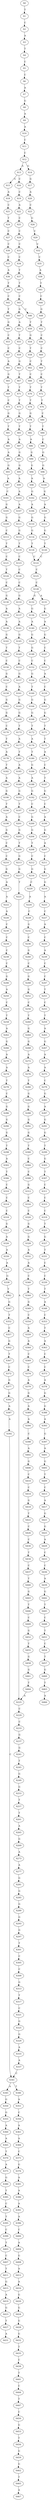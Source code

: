 strict digraph  {
	S0 -> S1 [ label = T ];
	S1 -> S2 [ label = C ];
	S2 -> S3 [ label = A ];
	S3 -> S4 [ label = T ];
	S4 -> S5 [ label = C ];
	S5 -> S6 [ label = C ];
	S6 -> S7 [ label = A ];
	S7 -> S8 [ label = G ];
	S8 -> S9 [ label = A ];
	S9 -> S10 [ label = A ];
	S10 -> S11 [ label = C ];
	S11 -> S12 [ label = C ];
	S12 -> S13 [ label = A ];
	S12 -> S14 [ label = G ];
	S13 -> S15 [ label = G ];
	S13 -> S16 [ label = C ];
	S14 -> S17 [ label = G ];
	S15 -> S18 [ label = A ];
	S16 -> S19 [ label = C ];
	S17 -> S20 [ label = A ];
	S18 -> S21 [ label = C ];
	S19 -> S22 [ label = A ];
	S20 -> S23 [ label = C ];
	S21 -> S24 [ label = T ];
	S22 -> S25 [ label = C ];
	S23 -> S26 [ label = G ];
	S24 -> S27 [ label = C ];
	S25 -> S28 [ label = C ];
	S26 -> S29 [ label = C ];
	S27 -> S30 [ label = C ];
	S28 -> S31 [ label = C ];
	S29 -> S32 [ label = C ];
	S30 -> S33 [ label = C ];
	S31 -> S34 [ label = C ];
	S32 -> S35 [ label = C ];
	S33 -> S36 [ label = A ];
	S34 -> S37 [ label = T ];
	S35 -> S38 [ label = A ];
	S36 -> S39 [ label = T ];
	S37 -> S40 [ label = T ];
	S38 -> S41 [ label = T ];
	S39 -> S42 [ label = C ];
	S40 -> S43 [ label = C ];
	S41 -> S44 [ label = C ];
	S42 -> S45 [ label = T ];
	S43 -> S46 [ label = C ];
	S43 -> S47 [ label = G ];
	S44 -> S48 [ label = G ];
	S45 -> S49 [ label = G ];
	S46 -> S50 [ label = T ];
	S47 -> S51 [ label = A ];
	S48 -> S52 [ label = T ];
	S49 -> S53 [ label = C ];
	S50 -> S54 [ label = G ];
	S51 -> S55 [ label = T ];
	S52 -> S56 [ label = C ];
	S53 -> S57 [ label = C ];
	S54 -> S58 [ label = T ];
	S55 -> S59 [ label = C ];
	S56 -> S60 [ label = C ];
	S57 -> S61 [ label = A ];
	S58 -> S62 [ label = C ];
	S59 -> S63 [ label = G ];
	S60 -> S64 [ label = T ];
	S61 -> S65 [ label = G ];
	S62 -> S66 [ label = C ];
	S63 -> S67 [ label = T ];
	S64 -> S68 [ label = C ];
	S65 -> S69 [ label = T ];
	S66 -> S70 [ label = T ];
	S67 -> S71 [ label = T ];
	S68 -> S72 [ label = T ];
	S69 -> S73 [ label = C ];
	S70 -> S74 [ label = T ];
	S71 -> S75 [ label = T ];
	S72 -> S76 [ label = T ];
	S73 -> S77 [ label = G ];
	S74 -> S78 [ label = G ];
	S75 -> S79 [ label = G ];
	S76 -> S80 [ label = C ];
	S77 -> S81 [ label = T ];
	S78 -> S82 [ label = T ];
	S79 -> S83 [ label = T ];
	S80 -> S84 [ label = T ];
	S81 -> S85 [ label = A ];
	S82 -> S86 [ label = A ];
	S83 -> S87 [ label = A ];
	S84 -> S88 [ label = C ];
	S85 -> S89 [ label = A ];
	S86 -> S90 [ label = G ];
	S87 -> S91 [ label = G ];
	S88 -> S92 [ label = G ];
	S89 -> S93 [ label = G ];
	S90 -> S94 [ label = G ];
	S91 -> S95 [ label = G ];
	S92 -> S96 [ label = G ];
	S93 -> S97 [ label = A ];
	S94 -> S98 [ label = A ];
	S95 -> S99 [ label = A ];
	S96 -> S100 [ label = A ];
	S97 -> S101 [ label = C ];
	S98 -> S102 [ label = G ];
	S99 -> S103 [ label = A ];
	S100 -> S104 [ label = G ];
	S101 -> S105 [ label = G ];
	S102 -> S106 [ label = A ];
	S103 -> S107 [ label = A ];
	S104 -> S108 [ label = A ];
	S105 -> S109 [ label = G ];
	S106 -> S110 [ label = G ];
	S107 -> S111 [ label = G ];
	S108 -> S112 [ label = G ];
	S109 -> S113 [ label = C ];
	S110 -> S114 [ label = G ];
	S111 -> S115 [ label = G ];
	S112 -> S116 [ label = G ];
	S113 -> S117 [ label = T ];
	S114 -> S118 [ label = T ];
	S115 -> S119 [ label = T ];
	S116 -> S120 [ label = T ];
	S117 -> S121 [ label = C ];
	S118 -> S122 [ label = C ];
	S119 -> S123 [ label = C ];
	S120 -> S122 [ label = C ];
	S121 -> S124 [ label = T ];
	S122 -> S125 [ label = C ];
	S123 -> S126 [ label = C ];
	S124 -> S127 [ label = C ];
	S125 -> S128 [ label = C ];
	S126 -> S129 [ label = C ];
	S127 -> S130 [ label = G ];
	S128 -> S131 [ label = A ];
	S128 -> S132 [ label = G ];
	S129 -> S133 [ label = G ];
	S130 -> S134 [ label = A ];
	S131 -> S135 [ label = G ];
	S132 -> S136 [ label = G ];
	S133 -> S137 [ label = A ];
	S134 -> S138 [ label = A ];
	S135 -> S139 [ label = A ];
	S136 -> S140 [ label = A ];
	S137 -> S141 [ label = A ];
	S138 -> S142 [ label = G ];
	S139 -> S143 [ label = G ];
	S140 -> S144 [ label = G ];
	S141 -> S145 [ label = G ];
	S142 -> S146 [ label = T ];
	S143 -> S147 [ label = C ];
	S144 -> S148 [ label = G ];
	S145 -> S149 [ label = T ];
	S146 -> S150 [ label = C ];
	S147 -> S151 [ label = C ];
	S148 -> S152 [ label = C ];
	S149 -> S153 [ label = C ];
	S150 -> S154 [ label = G ];
	S151 -> S155 [ label = A ];
	S152 -> S156 [ label = G ];
	S153 -> S157 [ label = G ];
	S154 -> S158 [ label = C ];
	S155 -> S159 [ label = C ];
	S156 -> S160 [ label = T ];
	S157 -> S161 [ label = A ];
	S158 -> S162 [ label = G ];
	S159 -> S163 [ label = G ];
	S160 -> S164 [ label = G ];
	S161 -> S165 [ label = G ];
	S162 -> S166 [ label = G ];
	S163 -> S167 [ label = G ];
	S164 -> S168 [ label = G ];
	S165 -> S169 [ label = G ];
	S166 -> S170 [ label = C ];
	S167 -> S171 [ label = T ];
	S168 -> S172 [ label = T ];
	S169 -> S173 [ label = T ];
	S170 -> S174 [ label = T ];
	S171 -> S175 [ label = T ];
	S172 -> S176 [ label = A ];
	S173 -> S177 [ label = A ];
	S174 -> S178 [ label = A ];
	S175 -> S179 [ label = A ];
	S176 -> S180 [ label = T ];
	S177 -> S181 [ label = T ];
	S178 -> S182 [ label = T ];
	S179 -> S183 [ label = C ];
	S180 -> S184 [ label = G ];
	S181 -> S185 [ label = A ];
	S182 -> S186 [ label = A ];
	S183 -> S187 [ label = T ];
	S184 -> S188 [ label = A ];
	S185 -> S189 [ label = A ];
	S186 -> S190 [ label = G ];
	S187 -> S191 [ label = G ];
	S188 -> S192 [ label = G ];
	S189 -> S193 [ label = G ];
	S190 -> S194 [ label = T ];
	S191 -> S195 [ label = C ];
	S192 -> S196 [ label = C ];
	S193 -> S197 [ label = T ];
	S194 -> S198 [ label = A ];
	S195 -> S199 [ label = A ];
	S196 -> S200 [ label = G ];
	S197 -> S201 [ label = C ];
	S198 -> S202 [ label = G ];
	S199 -> S203 [ label = G ];
	S200 -> S204 [ label = G ];
	S201 -> S205 [ label = G ];
	S202 -> S206 [ label = C ];
	S203 -> S207 [ label = A ];
	S204 -> S208 [ label = T ];
	S205 -> S209 [ label = T ];
	S206 -> S210 [ label = C ];
	S207 -> S211 [ label = C ];
	S208 -> S212 [ label = C ];
	S209 -> S213 [ label = G ];
	S210 -> S214 [ label = G ];
	S211 -> S215 [ label = G ];
	S212 -> S216 [ label = G ];
	S213 -> S217 [ label = G ];
	S214 -> S218 [ label = A ];
	S215 -> S219 [ label = G ];
	S216 -> S220 [ label = C ];
	S217 -> S221 [ label = T ];
	S218 -> S222 [ label = A ];
	S219 -> S223 [ label = A ];
	S220 -> S224 [ label = A ];
	S221 -> S225 [ label = A ];
	S222 -> S226 [ label = A ];
	S223 -> S227 [ label = C ];
	S224 -> S228 [ label = C ];
	S225 -> S229 [ label = C ];
	S226 -> S230 [ label = C ];
	S227 -> S231 [ label = A ];
	S228 -> S232 [ label = G ];
	S229 -> S233 [ label = C ];
	S230 -> S234 [ label = C ];
	S231 -> S235 [ label = C ];
	S232 -> S236 [ label = C ];
	S233 -> S237 [ label = G ];
	S234 -> S238 [ label = C ];
	S235 -> S239 [ label = A ];
	S236 -> S240 [ label = G ];
	S237 -> S241 [ label = G ];
	S238 -> S242 [ label = C ];
	S239 -> S243 [ label = C ];
	S240 -> S244 [ label = C ];
	S241 -> S245 [ label = T ];
	S242 -> S246 [ label = G ];
	S243 -> S247 [ label = C ];
	S244 -> S248 [ label = G ];
	S245 -> S249 [ label = G ];
	S246 -> S250 [ label = A ];
	S247 -> S251 [ label = T ];
	S248 -> S252 [ label = G ];
	S249 -> S253 [ label = G ];
	S250 -> S254 [ label = C ];
	S251 -> S255 [ label = C ];
	S252 -> S256 [ label = C ];
	S253 -> S257 [ label = T ];
	S254 -> S258 [ label = T ];
	S255 -> S259 [ label = T ];
	S256 -> S260 [ label = T ];
	S257 -> S261 [ label = T ];
	S258 -> S262 [ label = A ];
	S259 -> S263 [ label = A ];
	S260 -> S264 [ label = G ];
	S261 -> S265 [ label = A ];
	S262 -> S266 [ label = G ];
	S263 -> S267 [ label = G ];
	S264 -> S268 [ label = G ];
	S265 -> S269 [ label = G ];
	S266 -> S270 [ label = A ];
	S267 -> S271 [ label = A ];
	S268 -> S272 [ label = A ];
	S269 -> S273 [ label = A ];
	S270 -> S274 [ label = A ];
	S271 -> S275 [ label = A ];
	S272 -> S276 [ label = A ];
	S273 -> S277 [ label = A ];
	S274 -> S278 [ label = T ];
	S275 -> S279 [ label = C ];
	S276 -> S280 [ label = T ];
	S277 -> S281 [ label = G ];
	S278 -> S282 [ label = C ];
	S279 -> S283 [ label = G ];
	S280 -> S284 [ label = G ];
	S281 -> S285 [ label = G ];
	S282 -> S286 [ label = G ];
	S283 -> S287 [ label = A ];
	S284 -> S288 [ label = G ];
	S285 -> S289 [ label = G ];
	S286 -> S290 [ label = G ];
	S287 -> S291 [ label = G ];
	S288 -> S292 [ label = G ];
	S289 -> S293 [ label = G ];
	S290 -> S294 [ label = G ];
	S291 -> S295 [ label = G ];
	S292 -> S296 [ label = G ];
	S293 -> S297 [ label = G ];
	S294 -> S298 [ label = T ];
	S295 -> S299 [ label = T ];
	S296 -> S300 [ label = T ];
	S297 -> S301 [ label = T ];
	S298 -> S302 [ label = A ];
	S299 -> S303 [ label = G ];
	S300 -> S304 [ label = C ];
	S301 -> S305 [ label = C ];
	S302 -> S306 [ label = T ];
	S303 -> S307 [ label = T ];
	S304 -> S308 [ label = C ];
	S305 -> S309 [ label = C ];
	S306 -> S310 [ label = C ];
	S307 -> S311 [ label = C ];
	S308 -> S312 [ label = G ];
	S309 -> S313 [ label = G ];
	S310 -> S314 [ label = C ];
	S311 -> S315 [ label = C ];
	S312 -> S316 [ label = C ];
	S313 -> S317 [ label = T ];
	S314 -> S318 [ label = C ];
	S315 -> S319 [ label = C ];
	S316 -> S320 [ label = C ];
	S317 -> S321 [ label = C ];
	S318 -> S322 [ label = G ];
	S319 -> S323 [ label = T ];
	S320 -> S324 [ label = G ];
	S321 -> S325 [ label = G ];
	S322 -> S326 [ label = A ];
	S323 -> S327 [ label = G ];
	S324 -> S328 [ label = G ];
	S325 -> S329 [ label = G ];
	S326 -> S330 [ label = A ];
	S327 -> S331 [ label = T ];
	S328 -> S332 [ label = A ];
	S329 -> S333 [ label = A ];
	S330 -> S334 [ label = A ];
	S331 -> S335 [ label = C ];
	S332 -> S336 [ label = A ];
	S333 -> S337 [ label = A ];
	S334 -> S338 [ label = G ];
	S335 -> S339 [ label = C ];
	S336 -> S340 [ label = C ];
	S337 -> S341 [ label = C ];
	S338 -> S342 [ label = T ];
	S339 -> S343 [ label = T ];
	S340 -> S344 [ label = T ];
	S341 -> S345 [ label = A ];
	S341 -> S346 [ label = T ];
	S342 -> S347 [ label = G ];
	S343 -> S348 [ label = A ];
	S344 -> S349 [ label = G ];
	S345 -> S350 [ label = G ];
	S346 -> S351 [ label = A ];
	S347 -> S352 [ label = T ];
	S348 -> S353 [ label = C ];
	S349 -> S354 [ label = C ];
	S350 -> S355 [ label = G ];
	S351 -> S356 [ label = C ];
	S352 -> S357 [ label = C ];
	S353 -> S358 [ label = T ];
	S354 -> S359 [ label = A ];
	S355 -> S360 [ label = A ];
	S356 -> S361 [ label = A ];
	S357 -> S362 [ label = G ];
	S358 -> S363 [ label = A ];
	S359 -> S364 [ label = A ];
	S360 -> S365 [ label = A ];
	S361 -> S366 [ label = A ];
	S362 -> S367 [ label = T ];
	S363 -> S368 [ label = C ];
	S364 -> S369 [ label = C ];
	S365 -> S370 [ label = T ];
	S366 -> S371 [ label = C ];
	S367 -> S372 [ label = C ];
	S368 -> S373 [ label = C ];
	S369 -> S374 [ label = C ];
	S370 -> S375 [ label = A ];
	S371 -> S376 [ label = G ];
	S372 -> S377 [ label = G ];
	S373 -> S378 [ label = A ];
	S374 -> S379 [ label = A ];
	S375 -> S380 [ label = G ];
	S376 -> S381 [ label = A ];
	S377 -> S382 [ label = G ];
	S378 -> S383 [ label = G ];
	S379 -> S384 [ label = G ];
	S380 -> S385 [ label = T ];
	S381 -> S386 [ label = A ];
	S382 -> S387 [ label = A ];
	S383 -> S388 [ label = G ];
	S384 -> S389 [ label = A ];
	S385 -> S390 [ label = C ];
	S386 -> S391 [ label = A ];
	S387 -> S392 [ label = A ];
	S388 -> S393 [ label = A ];
	S389 -> S394 [ label = A ];
	S390 -> S395 [ label = T ];
	S391 -> S396 [ label = A ];
	S392 -> S341 [ label = C ];
	S393 -> S397 [ label = G ];
	S394 -> S398 [ label = C ];
	S395 -> S399 [ label = C ];
	S396 -> S400 [ label = C ];
	S397 -> S401 [ label = A ];
	S398 -> S402 [ label = A ];
	S399 -> S403 [ label = T ];
	S400 -> S404 [ label = A ];
	S401 -> S405 [ label = G ];
	S402 -> S406 [ label = G ];
	S403 -> S407 [ label = C ];
	S404 -> S408 [ label = G ];
	S405 -> S409 [ label = T ];
	S406 -> S410 [ label = C ];
	S407 -> S411 [ label = T ];
	S408 -> S412 [ label = A ];
	S409 -> S413 [ label = C ];
	S410 -> S414 [ label = C ];
	S411 -> S415 [ label = G ];
	S412 -> S416 [ label = A ];
	S413 -> S417 [ label = A ];
	S414 -> S418 [ label = G ];
	S415 -> S419 [ label = A ];
	S416 -> S420 [ label = G ];
	S417 -> S421 [ label = G ];
	S418 -> S422 [ label = T ];
	S419 -> S423 [ label = G ];
	S420 -> S424 [ label = G ];
	S421 -> S425 [ label = G ];
	S422 -> S426 [ label = C ];
	S423 -> S427 [ label = T ];
	S424 -> S428 [ label = G ];
	S425 -> S429 [ label = A ];
	S426 -> S430 [ label = C ];
	S427 -> S431 [ label = A ];
	S428 -> S432 [ label = G ];
	S429 -> S433 [ label = C ];
	S430 -> S434 [ label = T ];
	S432 -> S435 [ label = T ];
	S433 -> S436 [ label = C ];
	S434 -> S437 [ label = C ];
	S435 -> S438 [ label = C ];
	S436 -> S439 [ label = A ];
	S437 -> S440 [ label = T ];
	S438 -> S441 [ label = T ];
	S439 -> S442 [ label = G ];
	S440 -> S443 [ label = G ];
	S441 -> S444 [ label = C ];
	S442 -> S445 [ label = T ];
	S443 -> S446 [ label = T ];
	S444 -> S447 [ label = T ];
	S445 -> S448 [ label = C ];
	S446 -> S449 [ label = C ];
	S447 -> S450 [ label = C ];
	S448 -> S451 [ label = T ];
	S449 -> S452 [ label = G ];
	S450 -> S453 [ label = G ];
	S451 -> S454 [ label = C ];
	S452 -> S455 [ label = T ];
	S453 -> S456 [ label = T ];
	S454 -> S457 [ label = T ];
	S455 -> S458 [ label = G ];
	S456 -> S459 [ label = G ];
	S457 -> S460 [ label = G ];
	S458 -> S461 [ label = G ];
	S459 -> S462 [ label = G ];
	S460 -> S463 [ label = T ];
	S461 -> S464 [ label = T ];
	S462 -> S465 [ label = T ];
	S463 -> S466 [ label = A ];
	S464 -> S225 [ label = A ];
	S465 -> S467 [ label = A ];
}
